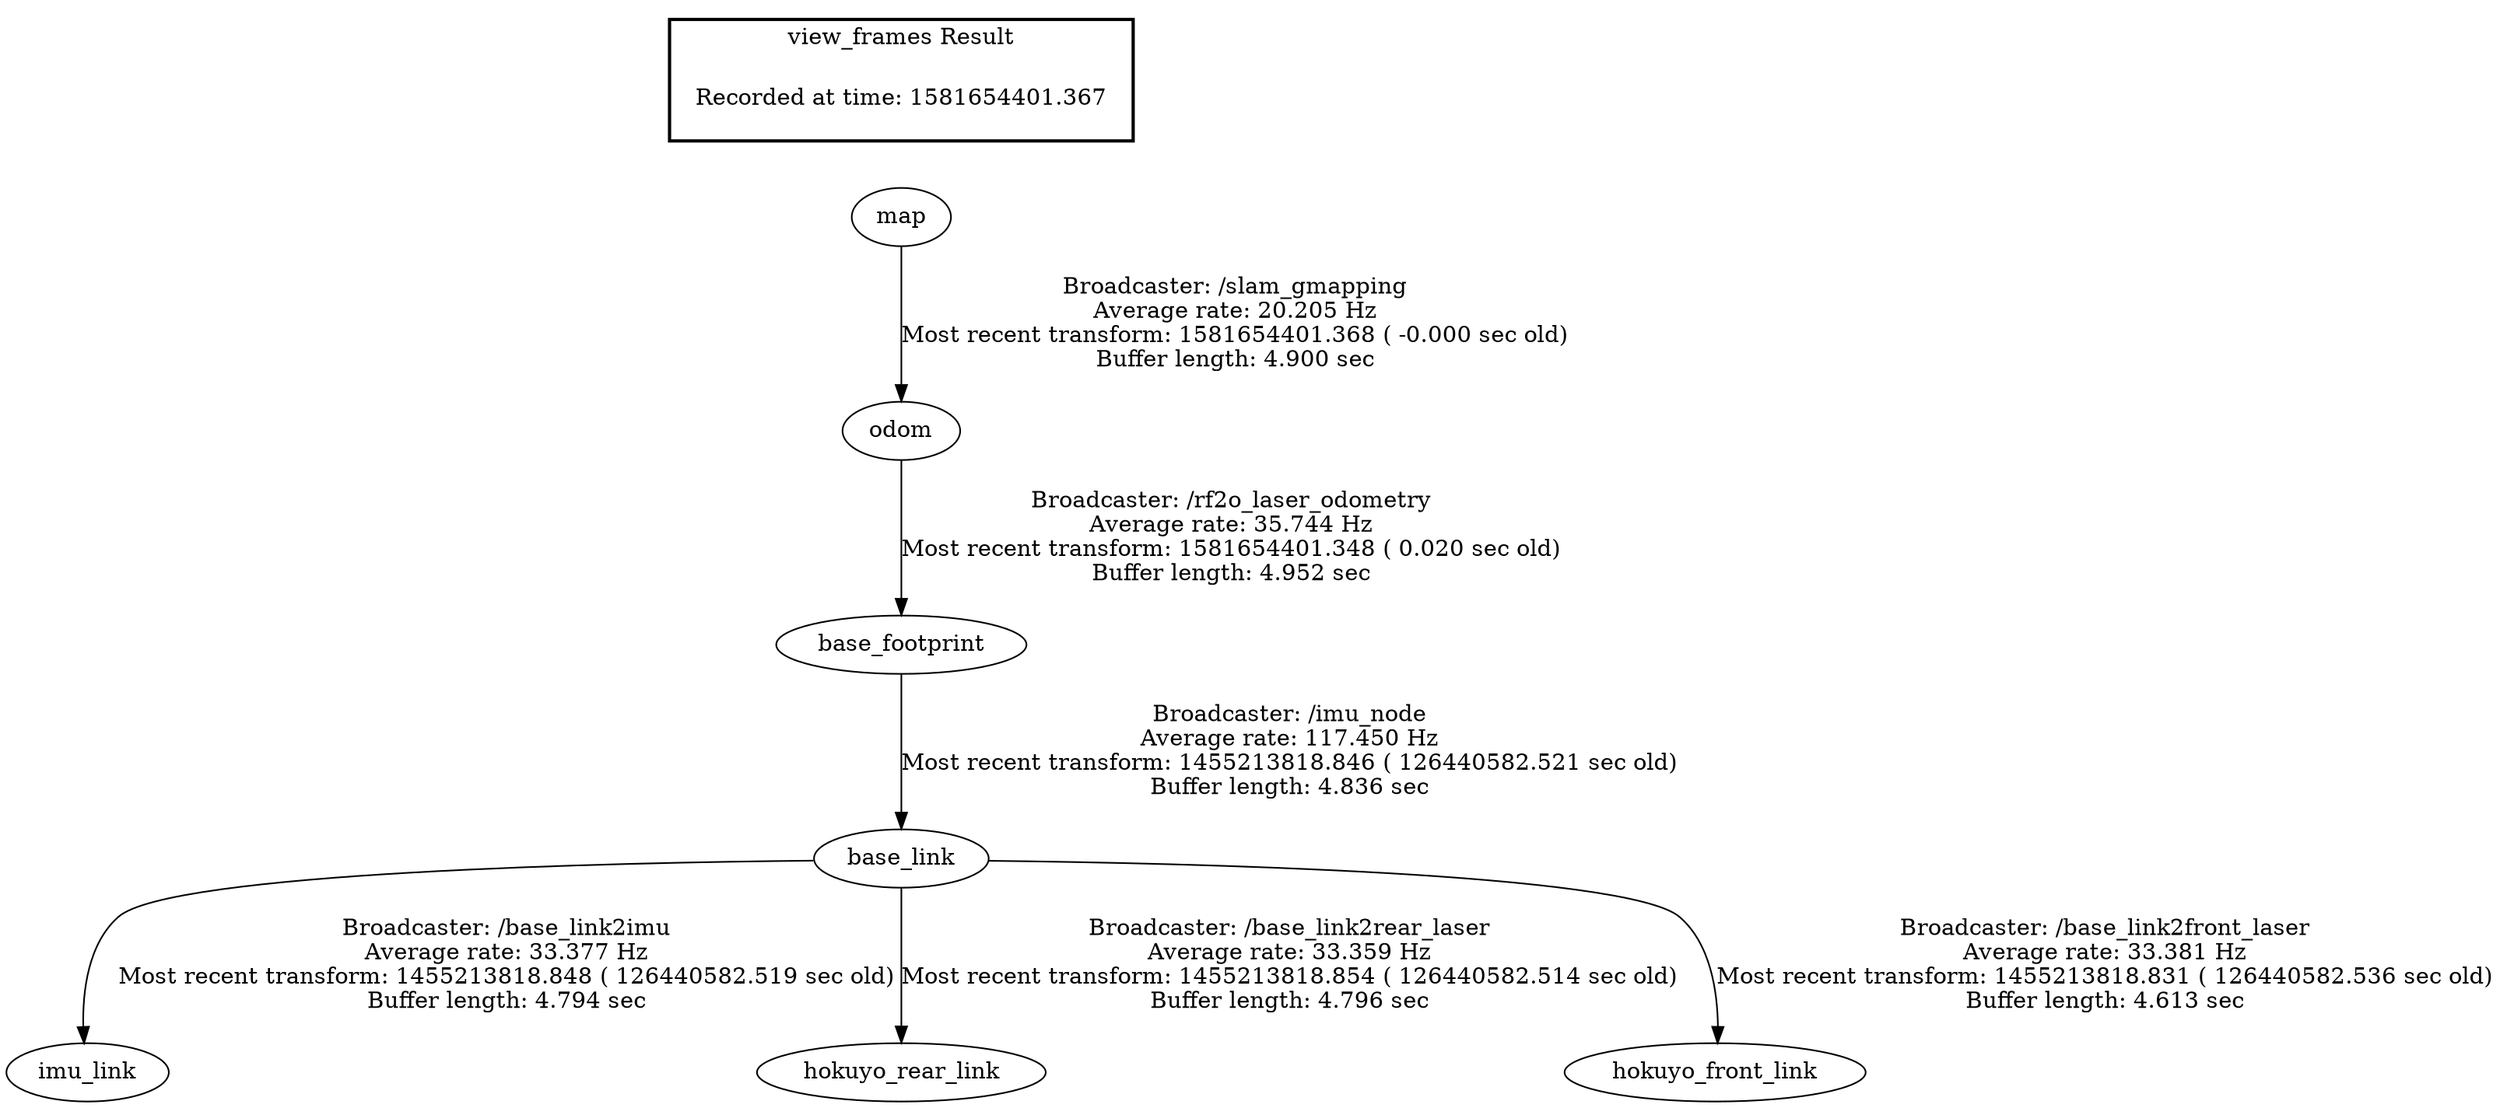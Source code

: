 digraph G {
"odom" -> "base_footprint"[label="Broadcaster: /rf2o_laser_odometry\nAverage rate: 35.744 Hz\nMost recent transform: 1581654401.348 ( 0.020 sec old)\nBuffer length: 4.952 sec\n"];
"map" -> "odom"[label="Broadcaster: /slam_gmapping\nAverage rate: 20.205 Hz\nMost recent transform: 1581654401.368 ( -0.000 sec old)\nBuffer length: 4.900 sec\n"];
"base_footprint" -> "base_link"[label="Broadcaster: /imu_node\nAverage rate: 117.450 Hz\nMost recent transform: 1455213818.846 ( 126440582.521 sec old)\nBuffer length: 4.836 sec\n"];
"base_link" -> "imu_link"[label="Broadcaster: /base_link2imu\nAverage rate: 33.377 Hz\nMost recent transform: 1455213818.848 ( 126440582.519 sec old)\nBuffer length: 4.794 sec\n"];
"base_link" -> "hokuyo_rear_link"[label="Broadcaster: /base_link2rear_laser\nAverage rate: 33.359 Hz\nMost recent transform: 1455213818.854 ( 126440582.514 sec old)\nBuffer length: 4.796 sec\n"];
"base_link" -> "hokuyo_front_link"[label="Broadcaster: /base_link2front_laser\nAverage rate: 33.381 Hz\nMost recent transform: 1455213818.831 ( 126440582.536 sec old)\nBuffer length: 4.613 sec\n"];
edge [style=invis];
 subgraph cluster_legend { style=bold; color=black; label ="view_frames Result";
"Recorded at time: 1581654401.367"[ shape=plaintext ] ;
 }->"map";
}
